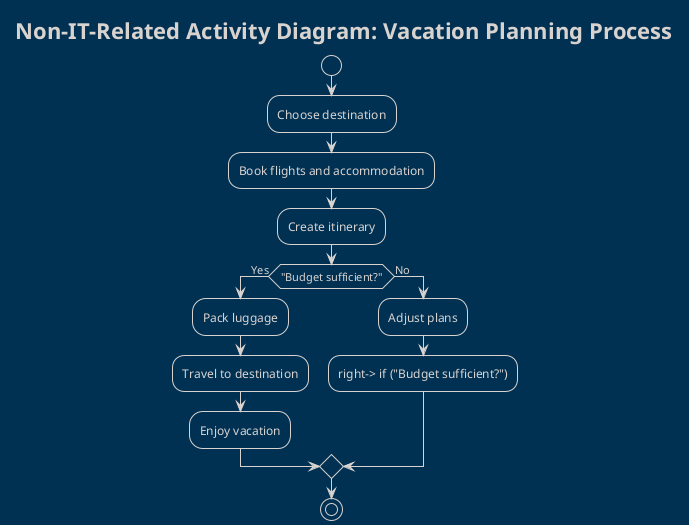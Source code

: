 @startuml vacation_planning
!theme blueprint

title Non-IT-Related Activity Diagram: Vacation Planning Process

start
:Choose destination;
:Book flights and accommodation;
:Create itinerary;
if ("Budget sufficient?") then (Yes)
  :Pack luggage;
  :Travel to destination;
  :Enjoy vacation;
else (No)
  :Adjust plans;
  -right-> if ("Budget sufficient?") 
endif
stop

@enduml
